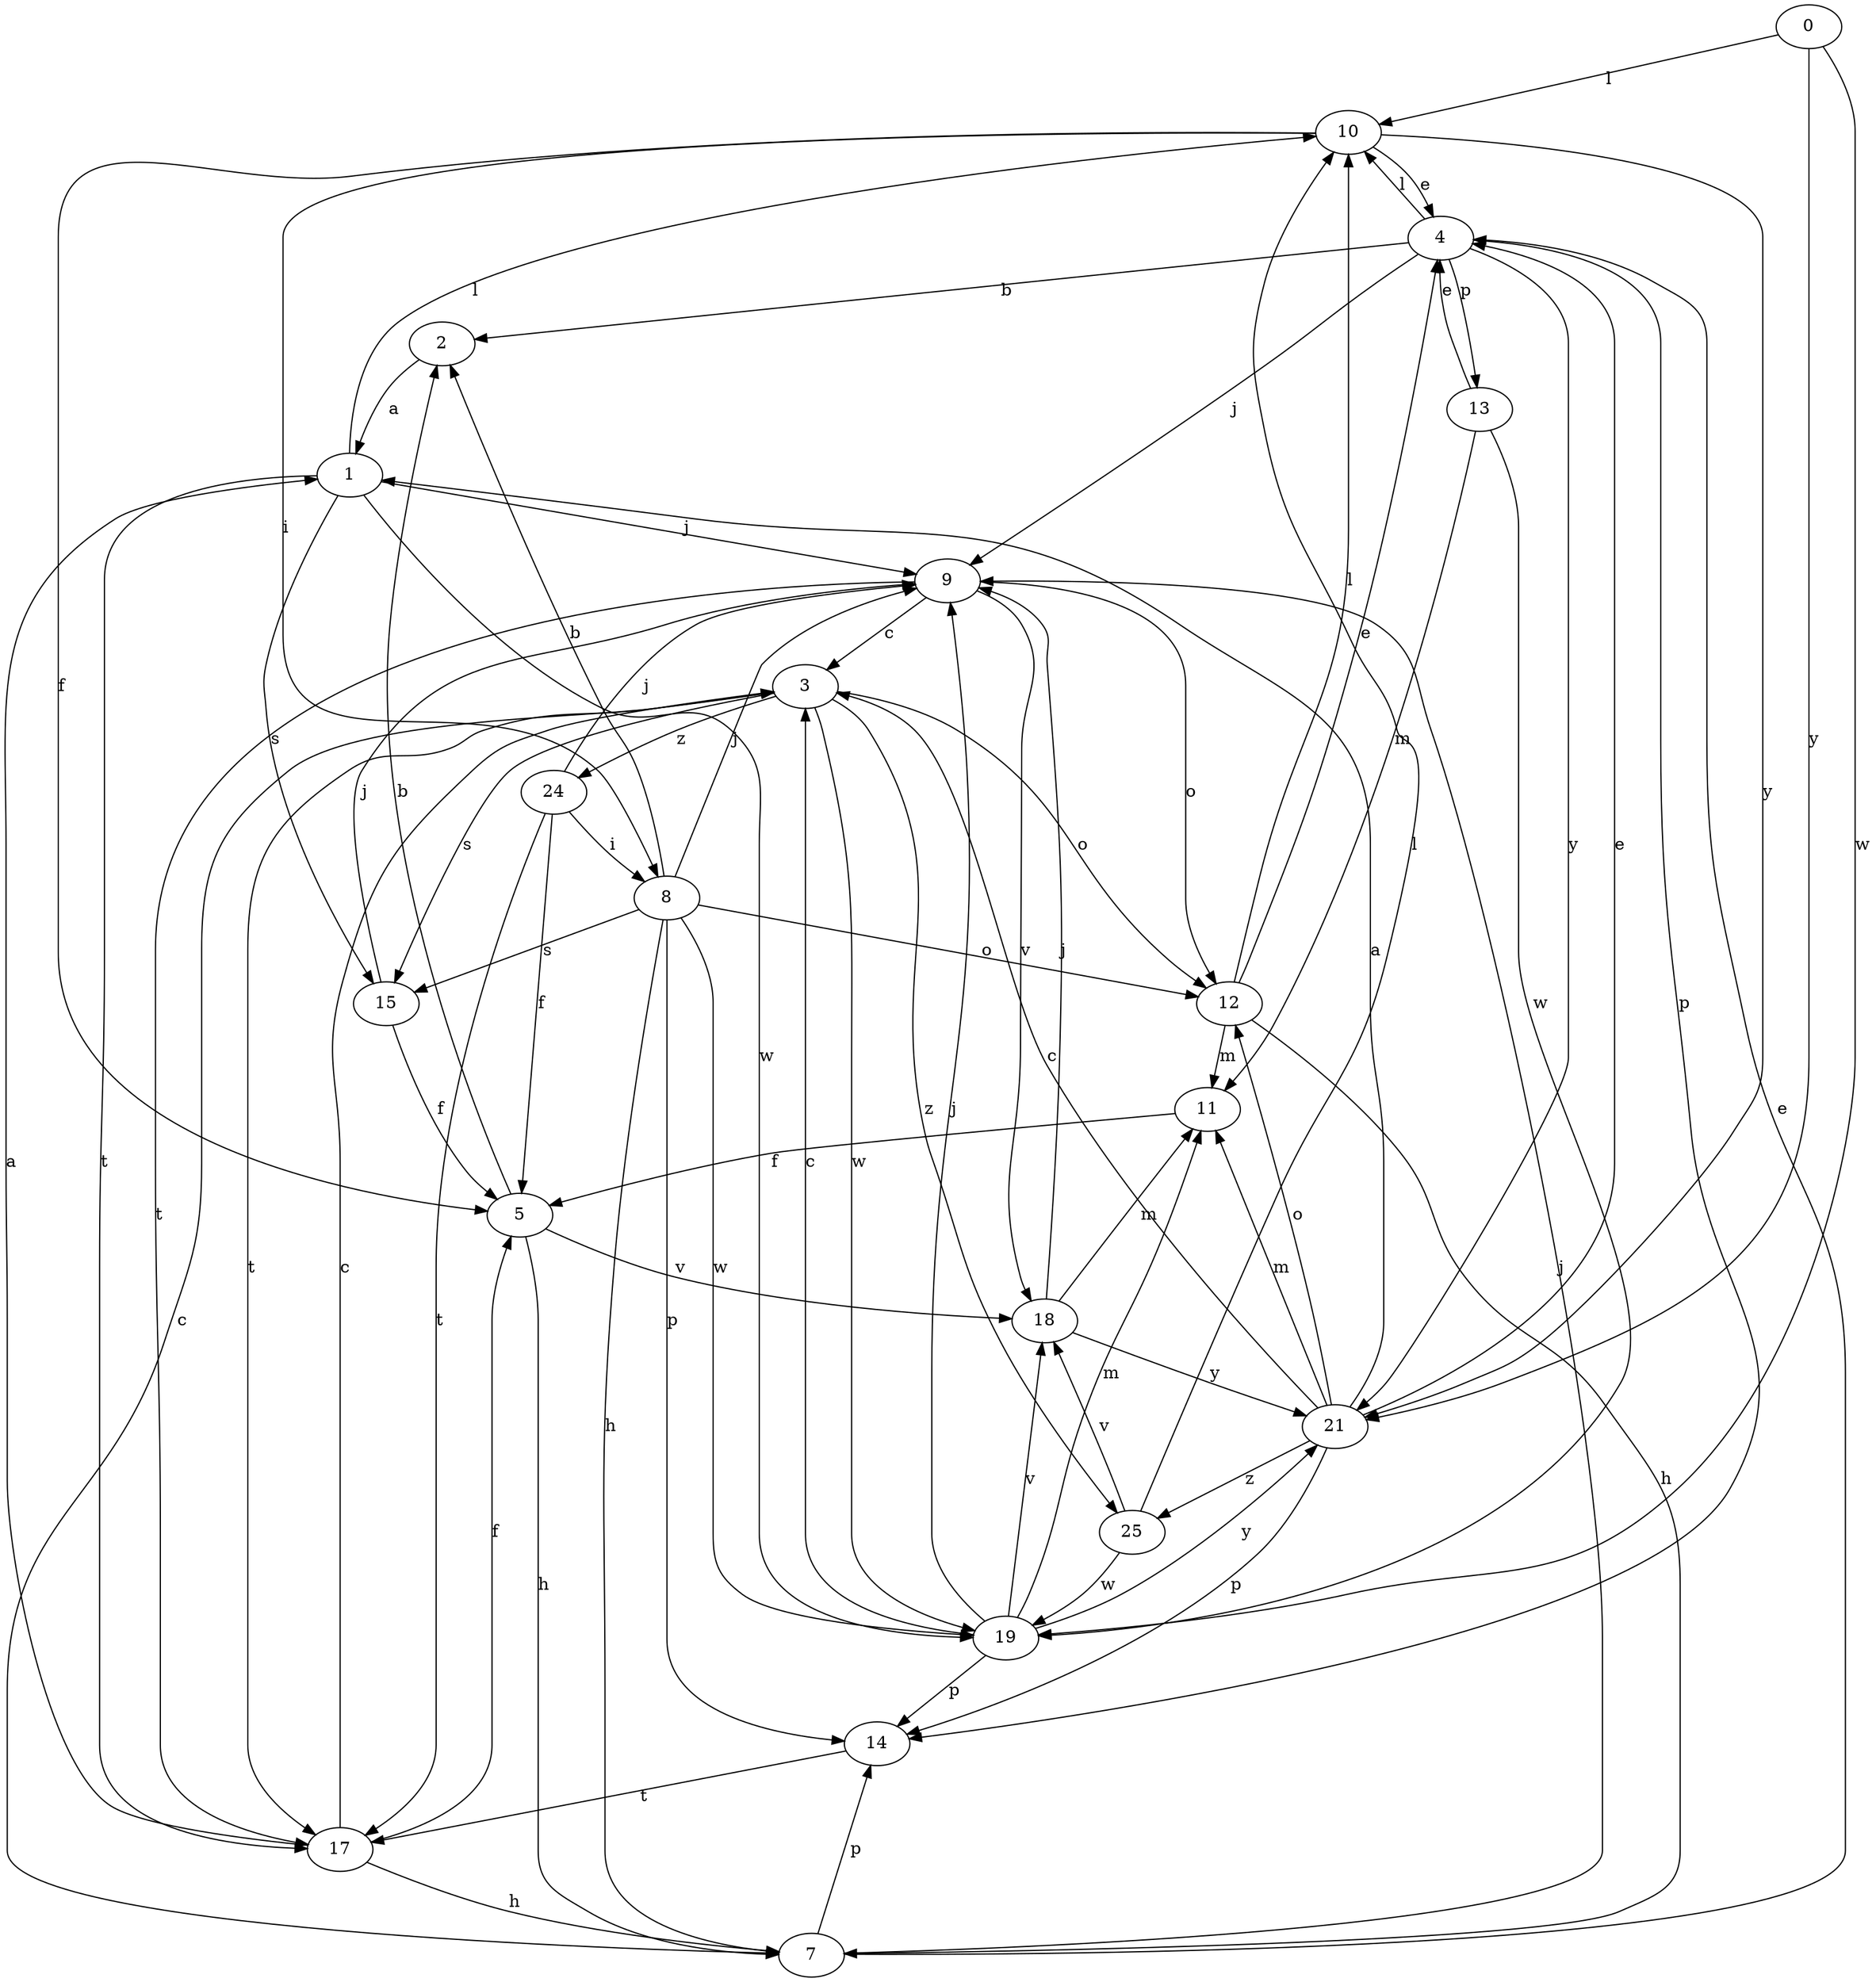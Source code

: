 strict digraph  {
0;
1;
2;
3;
4;
5;
7;
8;
9;
10;
11;
12;
13;
14;
15;
17;
18;
19;
21;
24;
25;
0 -> 10  [label=l];
0 -> 19  [label=w];
0 -> 21  [label=y];
1 -> 9  [label=j];
1 -> 10  [label=l];
1 -> 15  [label=s];
1 -> 17  [label=t];
1 -> 19  [label=w];
2 -> 1  [label=a];
3 -> 12  [label=o];
3 -> 15  [label=s];
3 -> 17  [label=t];
3 -> 19  [label=w];
3 -> 24  [label=z];
3 -> 25  [label=z];
4 -> 2  [label=b];
4 -> 9  [label=j];
4 -> 10  [label=l];
4 -> 13  [label=p];
4 -> 14  [label=p];
4 -> 21  [label=y];
5 -> 2  [label=b];
5 -> 7  [label=h];
5 -> 18  [label=v];
7 -> 3  [label=c];
7 -> 4  [label=e];
7 -> 9  [label=j];
7 -> 14  [label=p];
8 -> 2  [label=b];
8 -> 7  [label=h];
8 -> 9  [label=j];
8 -> 12  [label=o];
8 -> 14  [label=p];
8 -> 15  [label=s];
8 -> 19  [label=w];
9 -> 3  [label=c];
9 -> 12  [label=o];
9 -> 17  [label=t];
9 -> 18  [label=v];
10 -> 4  [label=e];
10 -> 5  [label=f];
10 -> 8  [label=i];
10 -> 21  [label=y];
11 -> 5  [label=f];
12 -> 4  [label=e];
12 -> 7  [label=h];
12 -> 10  [label=l];
12 -> 11  [label=m];
13 -> 4  [label=e];
13 -> 11  [label=m];
13 -> 19  [label=w];
14 -> 17  [label=t];
15 -> 5  [label=f];
15 -> 9  [label=j];
17 -> 1  [label=a];
17 -> 3  [label=c];
17 -> 5  [label=f];
17 -> 7  [label=h];
18 -> 9  [label=j];
18 -> 11  [label=m];
18 -> 21  [label=y];
19 -> 3  [label=c];
19 -> 9  [label=j];
19 -> 11  [label=m];
19 -> 14  [label=p];
19 -> 18  [label=v];
19 -> 21  [label=y];
21 -> 1  [label=a];
21 -> 3  [label=c];
21 -> 4  [label=e];
21 -> 11  [label=m];
21 -> 12  [label=o];
21 -> 14  [label=p];
21 -> 25  [label=z];
24 -> 5  [label=f];
24 -> 8  [label=i];
24 -> 9  [label=j];
24 -> 17  [label=t];
25 -> 10  [label=l];
25 -> 18  [label=v];
25 -> 19  [label=w];
}
